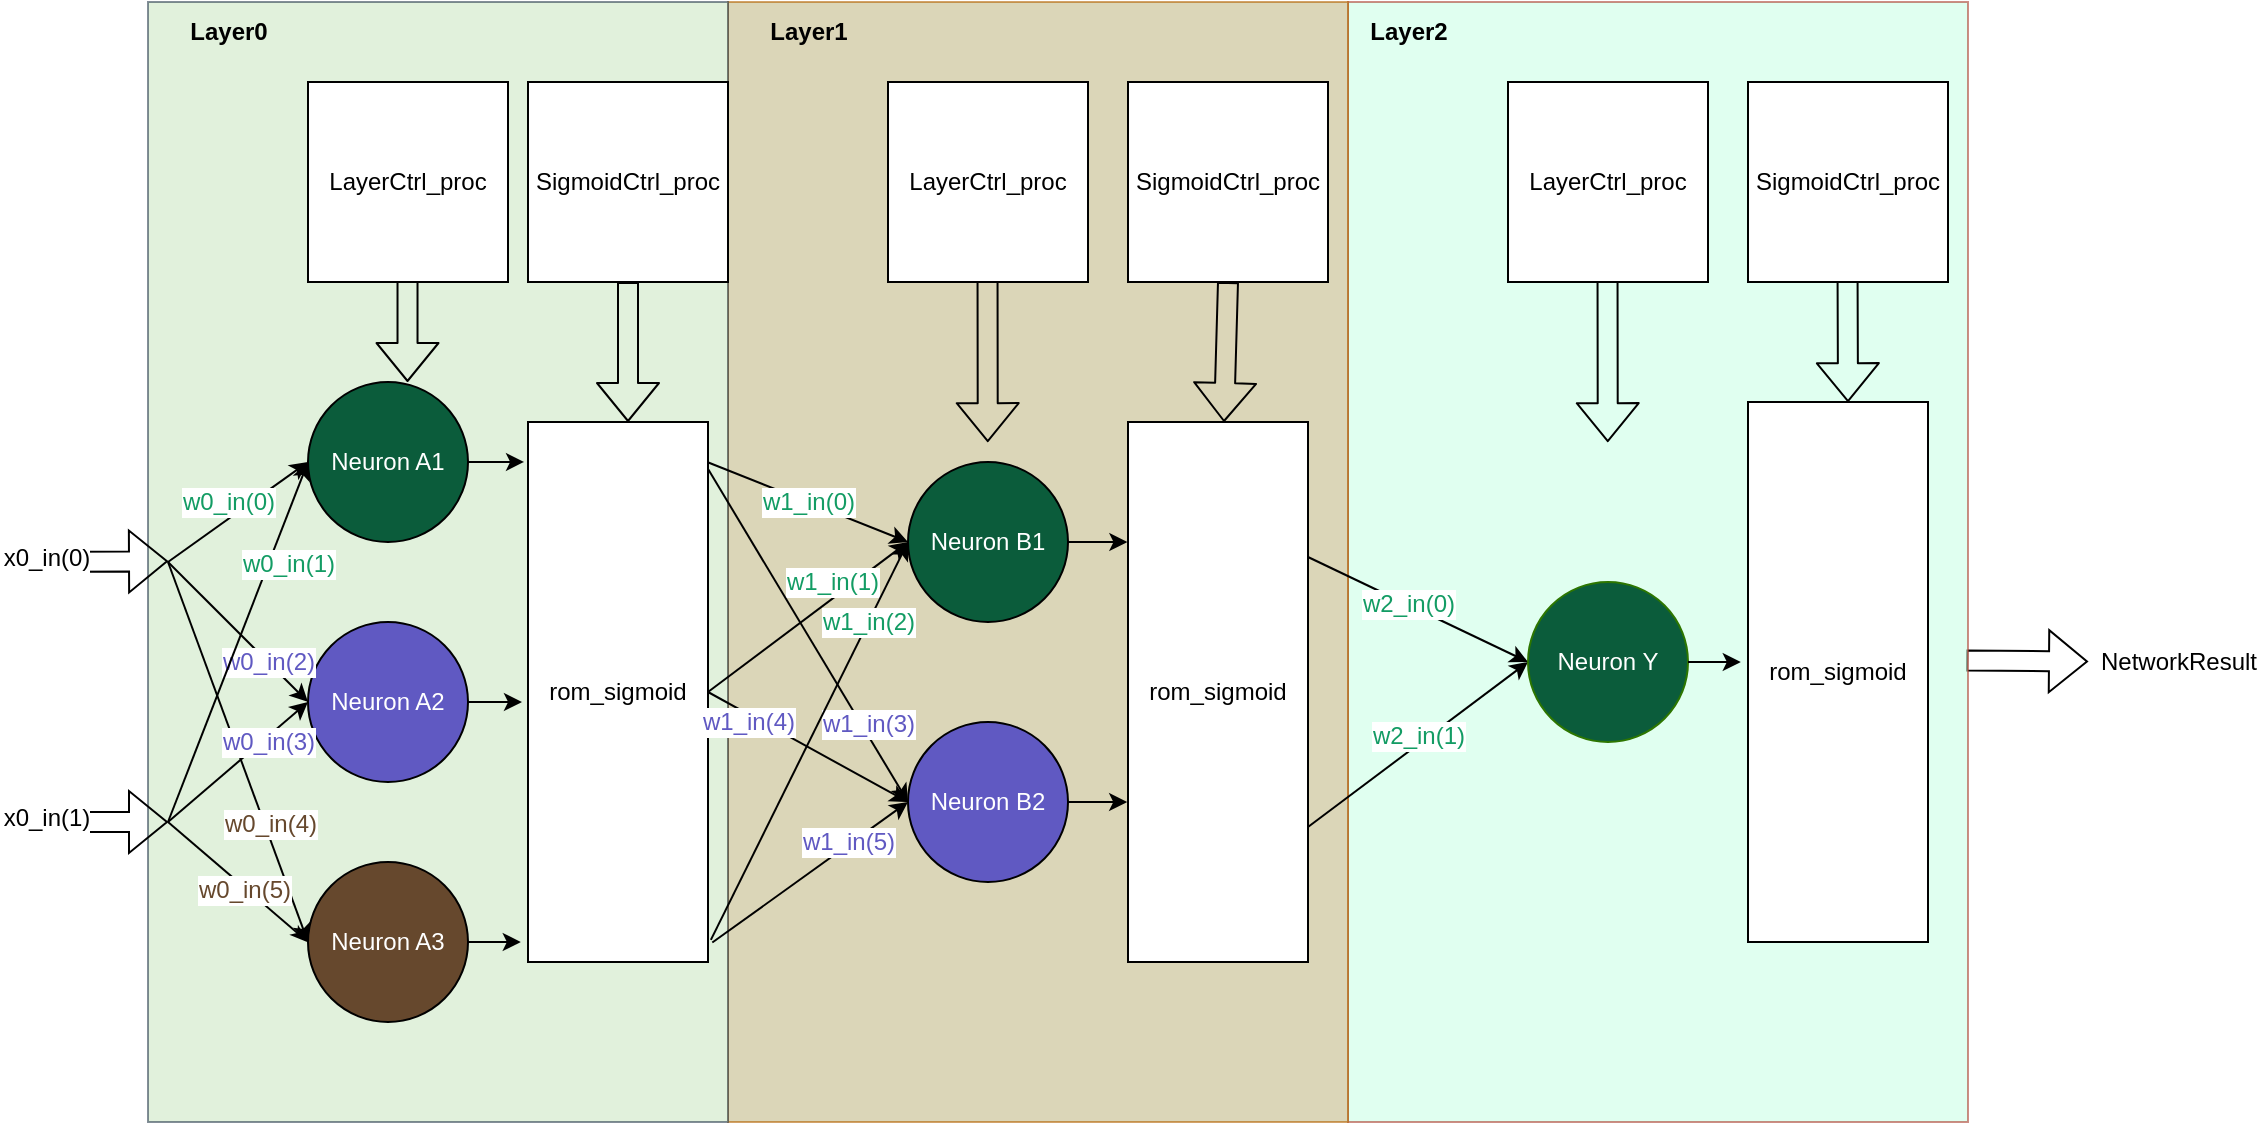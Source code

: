 <mxfile version="22.0.3" type="device" pages="2">
  <diagram id="kVEl0o6V9vzlHMaTCjzf" name="Neural_Network_scheme">
    <mxGraphModel dx="1378" dy="963" grid="1" gridSize="10" guides="1" tooltips="1" connect="1" arrows="1" fold="1" page="1" pageScale="1" pageWidth="1169" pageHeight="827" math="0" shadow="0">
      <root>
        <mxCell id="0" />
        <mxCell id="1" parent="0" />
        <mxCell id="SYQy1KJUXBrkszPhO71--144" value="" style="shape=flexArrow;endArrow=classic;html=1;rounded=0;fontFamily=Helvetica;fontSize=12;fontColor=default;exitX=0.588;exitY=0.003;exitDx=0;exitDy=0;exitPerimeter=0;" parent="1" source="SYQy1KJUXBrkszPhO71--110" edge="1">
          <mxGeometry width="50" height="50" relative="1" as="geometry">
            <mxPoint x="990" y="449.76" as="sourcePoint" />
            <mxPoint x="1070" y="449.76" as="targetPoint" />
          </mxGeometry>
        </mxCell>
        <mxCell id="SYQy1KJUXBrkszPhO71--110" value="" style="rounded=0;whiteSpace=wrap;html=1;direction=south;fillColor=#CCFFE7;strokeColor=#ae4132;opacity=60;" parent="1" vertex="1">
          <mxGeometry x="700" y="120" width="310" height="560" as="geometry" />
        </mxCell>
        <mxCell id="SYQy1KJUXBrkszPhO71--87" value="" style="rounded=0;whiteSpace=wrap;html=1;direction=south;fillColor=#C4BB89;strokeColor=#b46504;opacity=60;" parent="1" vertex="1">
          <mxGeometry x="390" y="120" width="310" height="560" as="geometry" />
        </mxCell>
        <mxCell id="SYQy1KJUXBrkszPhO71--120" value="" style="shape=flexArrow;endArrow=classic;html=1;fontSize=12;exitX=0.5;exitY=1;exitDx=0;exitDy=0;" parent="1" edge="1">
          <mxGeometry width="50" height="50" relative="1" as="geometry">
            <mxPoint x="949.76" y="250" as="sourcePoint" />
            <mxPoint x="950" y="320.08" as="targetPoint" />
          </mxGeometry>
        </mxCell>
        <mxCell id="55" value="" style="rounded=0;whiteSpace=wrap;html=1;direction=south;fillColor=#CDE8C5;fontColor=#ffffff;strokeColor=#314354;opacity=60;" parent="1" vertex="1">
          <mxGeometry x="100" y="120" width="290" height="560" as="geometry" />
        </mxCell>
        <mxCell id="2" value="Neuron A1" style="ellipse;whiteSpace=wrap;html=1;aspect=fixed;fillColor=#0B5C3B;fontColor=#ffffff;strokeColor=#000000;" parent="1" vertex="1">
          <mxGeometry x="180" y="310" width="80" height="80" as="geometry" />
        </mxCell>
        <mxCell id="3" value="Neuron A2" style="ellipse;whiteSpace=wrap;html=1;aspect=fixed;fillColor=#6059C2;fontColor=#ffffff;strokeColor=#000000;" parent="1" vertex="1">
          <mxGeometry x="180" y="430" width="80" height="80" as="geometry" />
        </mxCell>
        <mxCell id="4" value="Neuron A3" style="ellipse;whiteSpace=wrap;html=1;aspect=fixed;fillColor=#66482D;fontColor=#ffffff;strokeColor=#000000;" parent="1" vertex="1">
          <mxGeometry x="180" y="550" width="80" height="80" as="geometry" />
        </mxCell>
        <mxCell id="10" value="" style="endArrow=classic;html=1;exitX=1;exitY=0.5;exitDx=0;exitDy=0;endFill=1;" parent="1" edge="1">
          <mxGeometry width="50" height="50" relative="1" as="geometry">
            <mxPoint x="110" y="400.0" as="sourcePoint" />
            <mxPoint x="180" y="350" as="targetPoint" />
          </mxGeometry>
        </mxCell>
        <mxCell id="27" value="&lt;font color=&quot;#139c64&quot;&gt;w0_in(0)&lt;/font&gt;" style="edgeLabel;html=1;align=center;verticalAlign=middle;resizable=0;points=[];fontSize=12;" parent="10" vertex="1" connectable="0">
          <mxGeometry x="-0.401" relative="1" as="geometry">
            <mxPoint x="9" y="-15" as="offset" />
          </mxGeometry>
        </mxCell>
        <mxCell id="11" value="" style="endArrow=classic;html=1;entryX=0;entryY=0.5;entryDx=0;entryDy=0;endFill=1;" parent="1" target="3" edge="1">
          <mxGeometry width="50" height="50" relative="1" as="geometry">
            <mxPoint x="110" y="400" as="sourcePoint" />
            <mxPoint x="190" y="360" as="targetPoint" />
          </mxGeometry>
        </mxCell>
        <mxCell id="29" value="&lt;font color=&quot;#6059c2&quot;&gt;w0_in(2)&lt;/font&gt;" style="edgeLabel;html=1;align=center;verticalAlign=middle;resizable=0;points=[];fontSize=12;" parent="11" vertex="1" connectable="0">
          <mxGeometry x="0.23" relative="1" as="geometry">
            <mxPoint x="7" y="7" as="offset" />
          </mxGeometry>
        </mxCell>
        <mxCell id="12" value="" style="endArrow=classic;html=1;entryX=0;entryY=0.5;entryDx=0;entryDy=0;exitX=1;exitY=0.5;exitDx=0;exitDy=0;endFill=1;" parent="1" target="4" edge="1">
          <mxGeometry width="50" height="50" relative="1" as="geometry">
            <mxPoint x="110" y="400.0" as="sourcePoint" />
            <mxPoint x="180" y="500" as="targetPoint" />
          </mxGeometry>
        </mxCell>
        <mxCell id="31" value="&lt;font color=&quot;#66482d&quot;&gt;w0_in(4)&lt;/font&gt;" style="edgeLabel;html=1;align=center;verticalAlign=middle;resizable=0;points=[];fontSize=12;" parent="12" vertex="1" connectable="0">
          <mxGeometry x="-0.127" y="2" relative="1" as="geometry">
            <mxPoint x="18" y="48" as="offset" />
          </mxGeometry>
        </mxCell>
        <mxCell id="13" value="" style="endArrow=classicThin;html=1;endFill=1;entryX=0;entryY=0.5;entryDx=0;entryDy=0;" parent="1" target="4" edge="1">
          <mxGeometry width="50" height="50" relative="1" as="geometry">
            <mxPoint x="110" y="530" as="sourcePoint" />
            <mxPoint x="100" y="590" as="targetPoint" />
          </mxGeometry>
        </mxCell>
        <mxCell id="32" value="&lt;font color=&quot;#66482d&quot;&gt;w0_in(5)&lt;/font&gt;" style="edgeLabel;html=1;align=center;verticalAlign=middle;resizable=0;points=[];fontSize=12;" parent="13" vertex="1" connectable="0">
          <mxGeometry x="0.078" y="1" relative="1" as="geometry">
            <mxPoint y="2" as="offset" />
          </mxGeometry>
        </mxCell>
        <mxCell id="14" value="" style="endArrow=classic;html=1;entryX=0;entryY=0.5;entryDx=0;entryDy=0;endFill=1;" parent="1" target="3" edge="1">
          <mxGeometry width="50" height="50" relative="1" as="geometry">
            <mxPoint x="110" y="530" as="sourcePoint" />
            <mxPoint x="110" y="530" as="targetPoint" />
          </mxGeometry>
        </mxCell>
        <mxCell id="30" value="&lt;font color=&quot;#6059c2&quot;&gt;w0_in(3)&lt;/font&gt;" style="edgeLabel;html=1;align=center;verticalAlign=middle;resizable=0;points=[];fontSize=12;" parent="14" vertex="1" connectable="0">
          <mxGeometry x="0.299" y="-1" relative="1" as="geometry">
            <mxPoint x="4" y="-2" as="offset" />
          </mxGeometry>
        </mxCell>
        <mxCell id="15" value="" style="endArrow=classic;html=1;entryX=0;entryY=0.5;entryDx=0;entryDy=0;endFill=1;exitX=1;exitY=0.5;exitDx=0;exitDy=0;" parent="1" target="2" edge="1">
          <mxGeometry width="50" height="50" relative="1" as="geometry">
            <mxPoint x="110" y="530" as="sourcePoint" />
            <mxPoint x="110" y="538" as="targetPoint" />
          </mxGeometry>
        </mxCell>
        <mxCell id="28" value="&lt;font color=&quot;#139c64&quot;&gt;w0_in(1)&lt;/font&gt;" style="edgeLabel;html=1;align=center;verticalAlign=middle;resizable=0;points=[];fontSize=12;" parent="15" vertex="1" connectable="0">
          <mxGeometry x="-0.296" y="1" relative="1" as="geometry">
            <mxPoint x="36" y="-66" as="offset" />
          </mxGeometry>
        </mxCell>
        <mxCell id="57" value="" style="shape=flexArrow;endArrow=classic;html=1;fontSize=12;exitX=0.5;exitY=1;exitDx=0;exitDy=0;" parent="1" edge="1">
          <mxGeometry width="50" height="50" relative="1" as="geometry">
            <mxPoint x="229.76" y="250" as="sourcePoint" />
            <mxPoint x="229.76" y="310" as="targetPoint" />
          </mxGeometry>
        </mxCell>
        <mxCell id="58" value="&lt;font color=&quot;#000000&quot;&gt;Layer0&lt;/font&gt;" style="text;html=1;align=center;verticalAlign=middle;resizable=0;points=[];autosize=1;strokeColor=none;fillColor=none;fontStyle=1" parent="1" vertex="1">
          <mxGeometry x="110" y="120" width="60" height="30" as="geometry" />
        </mxCell>
        <mxCell id="SYQy1KJUXBrkszPhO71--103" style="rounded=0;orthogonalLoop=1;jettySize=auto;html=1;exitX=0.075;exitY=-0.002;exitDx=0;exitDy=0;entryX=0;entryY=0.5;entryDx=0;entryDy=0;exitPerimeter=0;" parent="1" source="SYQy1KJUXBrkszPhO71--67" target="SYQy1KJUXBrkszPhO71--88" edge="1">
          <mxGeometry relative="1" as="geometry" />
        </mxCell>
        <mxCell id="SYQy1KJUXBrkszPhO71--127" value="&lt;font color=&quot;#139c64&quot;&gt;w1_in(0)&lt;/font&gt;" style="edgeLabel;html=1;align=center;verticalAlign=middle;resizable=0;points=[];fontSize=12;fontFamily=Helvetica;fontColor=default;" parent="SYQy1KJUXBrkszPhO71--103" vertex="1" connectable="0">
          <mxGeometry x="-0.016" relative="1" as="geometry">
            <mxPoint as="offset" />
          </mxGeometry>
        </mxCell>
        <mxCell id="SYQy1KJUXBrkszPhO71--106" style="rounded=0;orthogonalLoop=1;jettySize=auto;html=1;exitX=0.5;exitY=0;exitDx=0;exitDy=0;" parent="1" source="SYQy1KJUXBrkszPhO71--67" edge="1">
          <mxGeometry relative="1" as="geometry">
            <mxPoint x="480" y="390" as="targetPoint" />
          </mxGeometry>
        </mxCell>
        <mxCell id="SYQy1KJUXBrkszPhO71--131" value="&lt;font color=&quot;#139c64&quot;&gt;w1_in(1)&lt;/font&gt;" style="edgeLabel;html=1;align=center;verticalAlign=middle;resizable=0;points=[];fontSize=12;fontFamily=Helvetica;fontColor=default;" parent="SYQy1KJUXBrkszPhO71--106" vertex="1" connectable="0">
          <mxGeometry x="0.258" y="1" relative="1" as="geometry">
            <mxPoint y="-7" as="offset" />
          </mxGeometry>
        </mxCell>
        <mxCell id="SYQy1KJUXBrkszPhO71--107" style="rounded=0;orthogonalLoop=1;jettySize=auto;html=1;exitX=0.5;exitY=0;exitDx=0;exitDy=0;entryX=0;entryY=0.5;entryDx=0;entryDy=0;" parent="1" source="SYQy1KJUXBrkszPhO71--67" target="SYQy1KJUXBrkszPhO71--90" edge="1">
          <mxGeometry relative="1" as="geometry" />
        </mxCell>
        <mxCell id="SYQy1KJUXBrkszPhO71--67" value="rom_sigmoid" style="rounded=0;whiteSpace=wrap;html=1;direction=south;" parent="1" vertex="1">
          <mxGeometry x="290" y="330" width="90" height="270" as="geometry" />
        </mxCell>
        <mxCell id="SYQy1KJUXBrkszPhO71--72" style="edgeStyle=orthogonalEdgeStyle;rounded=0;orthogonalLoop=1;jettySize=auto;html=1;exitX=1;exitY=0.5;exitDx=0;exitDy=0;entryX=0.074;entryY=1.022;entryDx=0;entryDy=0;entryPerimeter=0;" parent="1" source="2" target="SYQy1KJUXBrkszPhO71--67" edge="1">
          <mxGeometry relative="1" as="geometry" />
        </mxCell>
        <mxCell id="SYQy1KJUXBrkszPhO71--78" style="edgeStyle=orthogonalEdgeStyle;rounded=0;orthogonalLoop=1;jettySize=auto;html=1;exitX=1;exitY=0.5;exitDx=0;exitDy=0;entryX=0.517;entryY=1.033;entryDx=0;entryDy=0;entryPerimeter=0;" parent="1" source="3" target="SYQy1KJUXBrkszPhO71--67" edge="1">
          <mxGeometry relative="1" as="geometry" />
        </mxCell>
        <mxCell id="SYQy1KJUXBrkszPhO71--80" style="edgeStyle=orthogonalEdgeStyle;rounded=0;orthogonalLoop=1;jettySize=auto;html=1;exitX=1;exitY=0.5;exitDx=0;exitDy=0;entryX=0.964;entryY=1.04;entryDx=0;entryDy=0;entryPerimeter=0;" parent="1" source="4" target="SYQy1KJUXBrkszPhO71--67" edge="1">
          <mxGeometry relative="1" as="geometry" />
        </mxCell>
        <mxCell id="SYQy1KJUXBrkszPhO71--82" value="SigmoidCtrl_proc" style="whiteSpace=wrap;html=1;aspect=fixed;fontSize=12;" parent="1" vertex="1">
          <mxGeometry x="290" y="160" width="100" height="100" as="geometry" />
        </mxCell>
        <mxCell id="SYQy1KJUXBrkszPhO71--83" value="" style="shape=flexArrow;endArrow=classic;html=1;fontSize=12;exitX=0.5;exitY=1;exitDx=0;exitDy=0;" parent="1" source="SYQy1KJUXBrkszPhO71--82" edge="1">
          <mxGeometry width="50" height="50" relative="1" as="geometry">
            <mxPoint x="340" y="290.0" as="sourcePoint" />
            <mxPoint x="340" y="330" as="targetPoint" />
          </mxGeometry>
        </mxCell>
        <mxCell id="SYQy1KJUXBrkszPhO71--86" value="LayerCtrl_proc" style="whiteSpace=wrap;html=1;aspect=fixed;fontSize=12;" parent="1" vertex="1">
          <mxGeometry x="180" y="160" width="100" height="100" as="geometry" />
        </mxCell>
        <mxCell id="SYQy1KJUXBrkszPhO71--88" value="Neuron B1" style="ellipse;whiteSpace=wrap;html=1;aspect=fixed;fillColor=#0B5C3B;fontColor=#ffffff;strokeColor=#000000;" parent="1" vertex="1">
          <mxGeometry x="480" y="350" width="80" height="80" as="geometry" />
        </mxCell>
        <mxCell id="SYQy1KJUXBrkszPhO71--90" value="Neuron B2" style="ellipse;whiteSpace=wrap;html=1;aspect=fixed;fillColor=#6059C2;fontColor=#ffffff;strokeColor=#000000;" parent="1" vertex="1">
          <mxGeometry x="480" y="480" width="80" height="80" as="geometry" />
        </mxCell>
        <mxCell id="SYQy1KJUXBrkszPhO71--91" value="" style="shape=flexArrow;endArrow=classic;html=1;fontSize=12;exitX=0.5;exitY=1;exitDx=0;exitDy=0;entryX=0.393;entryY=0.581;entryDx=0;entryDy=0;entryPerimeter=0;" parent="1" edge="1">
          <mxGeometry width="50" height="50" relative="1" as="geometry">
            <mxPoint x="519.76" y="250" as="sourcePoint" />
            <mxPoint x="519.89" y="340.08" as="targetPoint" />
          </mxGeometry>
        </mxCell>
        <mxCell id="SYQy1KJUXBrkszPhO71--92" value="&lt;font color=&quot;#000000&quot;&gt;&lt;b&gt;Layer1&lt;/b&gt;&lt;/font&gt;" style="text;html=1;align=center;verticalAlign=middle;resizable=0;points=[];autosize=1;strokeColor=none;fillColor=none;" parent="1" vertex="1">
          <mxGeometry x="400" y="120" width="60" height="30" as="geometry" />
        </mxCell>
        <mxCell id="SYQy1KJUXBrkszPhO71--121" style="rounded=0;orthogonalLoop=1;jettySize=auto;html=1;exitX=0.25;exitY=0;exitDx=0;exitDy=0;entryX=0;entryY=0.5;entryDx=0;entryDy=0;" parent="1" source="SYQy1KJUXBrkszPhO71--93" target="SYQy1KJUXBrkszPhO71--112" edge="1">
          <mxGeometry relative="1" as="geometry" />
        </mxCell>
        <mxCell id="SYQy1KJUXBrkszPhO71--136" value="&lt;font color=&quot;#139c64&quot;&gt;w2_in(0)&lt;/font&gt;" style="edgeLabel;html=1;align=center;verticalAlign=middle;resizable=0;points=[];fontSize=12;fontFamily=Helvetica;fontColor=default;" parent="SYQy1KJUXBrkszPhO71--121" vertex="1" connectable="0">
          <mxGeometry x="-0.099" y="1" relative="1" as="geometry">
            <mxPoint as="offset" />
          </mxGeometry>
        </mxCell>
        <mxCell id="SYQy1KJUXBrkszPhO71--122" style="rounded=0;orthogonalLoop=1;jettySize=auto;html=1;exitX=0.75;exitY=0;exitDx=0;exitDy=0;entryX=0;entryY=0.5;entryDx=0;entryDy=0;" parent="1" source="SYQy1KJUXBrkszPhO71--93" target="SYQy1KJUXBrkszPhO71--112" edge="1">
          <mxGeometry relative="1" as="geometry" />
        </mxCell>
        <mxCell id="SYQy1KJUXBrkszPhO71--93" value="rom_sigmoid" style="rounded=0;whiteSpace=wrap;html=1;direction=south;" parent="1" vertex="1">
          <mxGeometry x="590" y="330" width="90" height="270" as="geometry" />
        </mxCell>
        <mxCell id="SYQy1KJUXBrkszPhO71--94" style="edgeStyle=orthogonalEdgeStyle;rounded=0;orthogonalLoop=1;jettySize=auto;html=1;exitX=1;exitY=0.5;exitDx=0;exitDy=0;entryX=0.222;entryY=1.003;entryDx=0;entryDy=0;entryPerimeter=0;" parent="1" source="SYQy1KJUXBrkszPhO71--88" target="SYQy1KJUXBrkszPhO71--93" edge="1">
          <mxGeometry relative="1" as="geometry">
            <mxPoint x="588.02" y="389.98" as="targetPoint" />
          </mxGeometry>
        </mxCell>
        <mxCell id="SYQy1KJUXBrkszPhO71--96" style="edgeStyle=orthogonalEdgeStyle;rounded=0;orthogonalLoop=1;jettySize=auto;html=1;exitX=1;exitY=0.5;exitDx=0;exitDy=0;entryX=0.706;entryY=1.004;entryDx=0;entryDy=0;entryPerimeter=0;" parent="1" source="SYQy1KJUXBrkszPhO71--90" target="SYQy1KJUXBrkszPhO71--93" edge="1">
          <mxGeometry relative="1" as="geometry">
            <mxPoint x="586.4" y="520.28" as="targetPoint" />
          </mxGeometry>
        </mxCell>
        <mxCell id="SYQy1KJUXBrkszPhO71--97" value="SigmoidCtrl_proc" style="whiteSpace=wrap;html=1;aspect=fixed;fontSize=12;" parent="1" vertex="1">
          <mxGeometry x="590" y="160" width="100" height="100" as="geometry" />
        </mxCell>
        <mxCell id="SYQy1KJUXBrkszPhO71--98" value="" style="shape=flexArrow;endArrow=classic;html=1;fontSize=12;exitX=0.5;exitY=1;exitDx=0;exitDy=0;entryX=0.375;entryY=0.2;entryDx=0;entryDy=0;entryPerimeter=0;" parent="1" source="SYQy1KJUXBrkszPhO71--97" target="SYQy1KJUXBrkszPhO71--87" edge="1">
          <mxGeometry width="50" height="50" relative="1" as="geometry">
            <mxPoint x="629.5" y="240" as="sourcePoint" />
            <mxPoint x="609.96" y="319.92" as="targetPoint" />
          </mxGeometry>
        </mxCell>
        <mxCell id="SYQy1KJUXBrkszPhO71--99" value="LayerCtrl_proc" style="whiteSpace=wrap;html=1;aspect=fixed;fontSize=12;" parent="1" vertex="1">
          <mxGeometry x="470" y="160" width="100" height="100" as="geometry" />
        </mxCell>
        <mxCell id="SYQy1KJUXBrkszPhO71--104" style="rounded=0;orthogonalLoop=1;jettySize=auto;html=1;exitX=0.088;exitY=-0.002;exitDx=0;exitDy=0;entryX=0;entryY=0.5;entryDx=0;entryDy=0;exitPerimeter=0;" parent="1" source="SYQy1KJUXBrkszPhO71--67" target="SYQy1KJUXBrkszPhO71--90" edge="1">
          <mxGeometry relative="1" as="geometry">
            <mxPoint x="390" y="360" as="sourcePoint" />
            <mxPoint x="500" y="400" as="targetPoint" />
          </mxGeometry>
        </mxCell>
        <mxCell id="SYQy1KJUXBrkszPhO71--133" value="&lt;font color=&quot;#6059c2&quot;&gt;w1_in(3)&lt;/font&gt;" style="edgeLabel;html=1;align=center;verticalAlign=middle;resizable=0;points=[];fontSize=12;fontFamily=Helvetica;fontColor=default;" parent="SYQy1KJUXBrkszPhO71--104" vertex="1" connectable="0">
          <mxGeometry x="0.482" y="-1" relative="1" as="geometry">
            <mxPoint x="7" y="3" as="offset" />
          </mxGeometry>
        </mxCell>
        <mxCell id="SYQy1KJUXBrkszPhO71--108" style="rounded=0;orthogonalLoop=1;jettySize=auto;html=1;exitX=0.959;exitY=-0.016;exitDx=0;exitDy=0;entryX=0;entryY=0.5;entryDx=0;entryDy=0;exitPerimeter=0;" parent="1" source="SYQy1KJUXBrkszPhO71--67" target="SYQy1KJUXBrkszPhO71--88" edge="1">
          <mxGeometry relative="1" as="geometry">
            <mxPoint x="390" y="475" as="sourcePoint" />
            <mxPoint x="490" y="530" as="targetPoint" />
          </mxGeometry>
        </mxCell>
        <mxCell id="SYQy1KJUXBrkszPhO71--132" value="&lt;font color=&quot;#139c64&quot;&gt;w1_in(2)&lt;/font&gt;" style="edgeLabel;html=1;align=center;verticalAlign=middle;resizable=0;points=[];fontSize=12;fontFamily=Helvetica;fontColor=default;" parent="SYQy1KJUXBrkszPhO71--108" vertex="1" connectable="0">
          <mxGeometry x="0.429" relative="1" as="geometry">
            <mxPoint x="8" y="-17" as="offset" />
          </mxGeometry>
        </mxCell>
        <mxCell id="SYQy1KJUXBrkszPhO71--109" style="rounded=0;orthogonalLoop=1;jettySize=auto;html=1;exitX=0.964;exitY=-0.024;exitDx=0;exitDy=0;entryX=0;entryY=0.5;entryDx=0;entryDy=0;exitPerimeter=0;" parent="1" source="SYQy1KJUXBrkszPhO71--67" target="SYQy1KJUXBrkszPhO71--90" edge="1">
          <mxGeometry relative="1" as="geometry">
            <mxPoint x="391" y="599" as="sourcePoint" />
            <mxPoint x="490" y="400" as="targetPoint" />
          </mxGeometry>
        </mxCell>
        <mxCell id="SYQy1KJUXBrkszPhO71--112" value="Neuron Y" style="ellipse;whiteSpace=wrap;html=1;aspect=fixed;fillColor=#0B5C3B;fontColor=#ffffff;strokeColor=#2D7600;" parent="1" vertex="1">
          <mxGeometry x="790" y="410" width="80" height="80" as="geometry" />
        </mxCell>
        <mxCell id="SYQy1KJUXBrkszPhO71--113" value="" style="shape=flexArrow;endArrow=classic;html=1;fontSize=12;exitX=0.5;exitY=1;exitDx=0;exitDy=0;entryX=0.393;entryY=0.581;entryDx=0;entryDy=0;entryPerimeter=0;" parent="1" edge="1">
          <mxGeometry width="50" height="50" relative="1" as="geometry">
            <mxPoint x="829.76" y="250" as="sourcePoint" />
            <mxPoint x="829.89" y="340.08" as="targetPoint" />
          </mxGeometry>
        </mxCell>
        <mxCell id="SYQy1KJUXBrkszPhO71--114" value="rom_sigmoid" style="rounded=0;whiteSpace=wrap;html=1;direction=south;" parent="1" vertex="1">
          <mxGeometry x="900" y="320" width="90" height="270" as="geometry" />
        </mxCell>
        <mxCell id="SYQy1KJUXBrkszPhO71--116" style="edgeStyle=orthogonalEdgeStyle;rounded=0;orthogonalLoop=1;jettySize=auto;html=1;exitX=1;exitY=0.5;exitDx=0;exitDy=0;entryX=0.964;entryY=1.04;entryDx=0;entryDy=0;entryPerimeter=0;" parent="1" source="SYQy1KJUXBrkszPhO71--112" edge="1">
          <mxGeometry relative="1" as="geometry">
            <mxPoint x="896.4" y="450.28" as="targetPoint" />
          </mxGeometry>
        </mxCell>
        <mxCell id="SYQy1KJUXBrkszPhO71--117" value="SigmoidCtrl_proc" style="whiteSpace=wrap;html=1;aspect=fixed;fontSize=12;" parent="1" vertex="1">
          <mxGeometry x="900" y="160" width="100" height="100" as="geometry" />
        </mxCell>
        <mxCell id="SYQy1KJUXBrkszPhO71--119" value="LayerCtrl_proc" style="whiteSpace=wrap;html=1;aspect=fixed;fontSize=12;" parent="1" vertex="1">
          <mxGeometry x="780" y="160" width="100" height="100" as="geometry" />
        </mxCell>
        <mxCell id="SYQy1KJUXBrkszPhO71--134" value="&lt;font color=&quot;#6059c2&quot;&gt;w1_in(4)&lt;/font&gt;" style="edgeLabel;html=1;align=center;verticalAlign=middle;resizable=0;points=[];fontSize=12;fontFamily=Helvetica;fontColor=default;" parent="1" vertex="1" connectable="0">
          <mxGeometry x="400.001" y="479.995" as="geometry" />
        </mxCell>
        <mxCell id="SYQy1KJUXBrkszPhO71--135" value="&lt;font color=&quot;#6059c2&quot;&gt;w1_in(5)&lt;/font&gt;" style="edgeLabel;html=1;align=center;verticalAlign=middle;resizable=0;points=[];fontSize=12;fontFamily=Helvetica;fontColor=default;" parent="1" vertex="1" connectable="0">
          <mxGeometry x="450.001" y="539.995" as="geometry" />
        </mxCell>
        <mxCell id="SYQy1KJUXBrkszPhO71--137" value="&lt;font color=&quot;#139c64&quot;&gt;w2_in(1)&lt;/font&gt;" style="edgeLabel;html=1;align=center;verticalAlign=middle;resizable=0;points=[];fontSize=12;fontFamily=Helvetica;fontColor=default;" parent="1" vertex="1" connectable="0">
          <mxGeometry x="739.938" y="489.996" as="geometry">
            <mxPoint x="-5" y="-3" as="offset" />
          </mxGeometry>
        </mxCell>
        <mxCell id="SYQy1KJUXBrkszPhO71--138" value="&lt;font color=&quot;#000000&quot;&gt;Layer2&lt;/font&gt;" style="text;html=1;align=center;verticalAlign=middle;resizable=0;points=[];autosize=1;fontStyle=1" parent="1" vertex="1">
          <mxGeometry x="700" y="120" width="60" height="30" as="geometry" />
        </mxCell>
        <mxCell id="SYQy1KJUXBrkszPhO71--139" value="" style="shape=flexArrow;endArrow=classic;html=1;rounded=0;fontFamily=Helvetica;fontSize=12;fontColor=default;" parent="1" edge="1">
          <mxGeometry width="50" height="50" relative="1" as="geometry">
            <mxPoint x="30" y="400" as="sourcePoint" />
            <mxPoint x="110" y="399.66" as="targetPoint" />
          </mxGeometry>
        </mxCell>
        <mxCell id="SYQy1KJUXBrkszPhO71--140" value="x0_in(0)" style="edgeLabel;html=1;align=center;verticalAlign=middle;resizable=0;points=[];fontSize=12;fontFamily=Helvetica;fontColor=default;" parent="SYQy1KJUXBrkszPhO71--139" vertex="1" connectable="0">
          <mxGeometry x="-0.54" y="2" relative="1" as="geometry">
            <mxPoint as="offset" />
          </mxGeometry>
        </mxCell>
        <mxCell id="SYQy1KJUXBrkszPhO71--141" value="" style="shape=flexArrow;endArrow=classic;html=1;rounded=0;fontFamily=Helvetica;fontSize=12;fontColor=default;" parent="1" edge="1">
          <mxGeometry width="50" height="50" relative="1" as="geometry">
            <mxPoint x="30" y="530" as="sourcePoint" />
            <mxPoint x="110" y="530" as="targetPoint" />
          </mxGeometry>
        </mxCell>
        <mxCell id="SYQy1KJUXBrkszPhO71--142" value="x0_in(1)" style="edgeLabel;html=1;align=center;verticalAlign=middle;resizable=0;points=[];fontSize=12;fontFamily=Helvetica;fontColor=default;" parent="SYQy1KJUXBrkszPhO71--141" vertex="1" connectable="0">
          <mxGeometry x="-0.54" y="2" relative="1" as="geometry">
            <mxPoint as="offset" />
          </mxGeometry>
        </mxCell>
        <mxCell id="SYQy1KJUXBrkszPhO71--146" value="NetworkResult" style="edgeLabel;html=1;align=center;verticalAlign=middle;resizable=0;points=[];fontSize=12;fontFamily=Helvetica;fontColor=default;" parent="1" vertex="1" connectable="0">
          <mxGeometry x="1119.996" y="450" as="geometry">
            <mxPoint x="-5" as="offset" />
          </mxGeometry>
        </mxCell>
      </root>
    </mxGraphModel>
  </diagram>
  <diagram id="NtW9F5Fq1NwJIswvDeC5" name="Neural_network_Testing_scheme">
    <mxGraphModel dx="1378" dy="963" grid="1" gridSize="10" guides="1" tooltips="1" connect="1" arrows="1" fold="1" page="1" pageScale="1" pageWidth="291" pageHeight="413" math="0" shadow="0">
      <root>
        <mxCell id="0" />
        <mxCell id="1" parent="0" />
        <mxCell id="wf-1zj2G5yvE4zeoHmCa-7" style="edgeStyle=orthogonalEdgeStyle;rounded=0;orthogonalLoop=1;jettySize=auto;html=1;exitX=0.25;exitY=1;exitDx=0;exitDy=0;fontFamily=Helvetica;fontSize=12;fontColor=default;entryX=0;entryY=0.75;entryDx=0;entryDy=0;" parent="1" source="wf-1zj2G5yvE4zeoHmCa-2" target="wf-1zj2G5yvE4zeoHmCa-5" edge="1">
          <mxGeometry relative="1" as="geometry" />
        </mxCell>
        <mxCell id="wf-1zj2G5yvE4zeoHmCa-2" value="&lt;font style=&quot;font-size: 14px;&quot;&gt;Control Unit&amp;nbsp;&lt;br&gt;(PC)&lt;/font&gt;" style="whiteSpace=wrap;html=1;aspect=fixed;labelBackgroundColor=default;align=center;verticalAlign=middle;fontFamily=Helvetica;fontSize=12;fontColor=default;fillColor=none;gradientColor=none;strokeWidth=3;" parent="1" vertex="1">
          <mxGeometry x="91.5" y="10" width="109" height="109" as="geometry" />
        </mxCell>
        <mxCell id="wf-1zj2G5yvE4zeoHmCa-8" style="edgeStyle=orthogonalEdgeStyle;rounded=0;orthogonalLoop=1;jettySize=auto;html=1;exitX=1;exitY=0.75;exitDx=0;exitDy=0;entryX=0.319;entryY=0.006;entryDx=0;entryDy=0;fontFamily=Helvetica;fontSize=12;fontColor=default;entryPerimeter=0;" parent="1" source="wf-1zj2G5yvE4zeoHmCa-5" target="wf-1zj2G5yvE4zeoHmCa-6" edge="1">
          <mxGeometry relative="1" as="geometry" />
        </mxCell>
        <mxCell id="g82jCxTADxGG2GlwoEsb-2" style="edgeStyle=orthogonalEdgeStyle;rounded=0;orthogonalLoop=1;jettySize=auto;html=1;exitX=0;exitY=0.25;exitDx=0;exitDy=0;entryX=0.75;entryY=1;entryDx=0;entryDy=0;fontFamily=Helvetica;fontSize=12;fontColor=default;" parent="1" source="wf-1zj2G5yvE4zeoHmCa-5" target="wf-1zj2G5yvE4zeoHmCa-2" edge="1">
          <mxGeometry relative="1" as="geometry" />
        </mxCell>
        <mxCell id="wf-1zj2G5yvE4zeoHmCa-5" value="&lt;font style=&quot;font-size: 14px;&quot;&gt;USB to UART&lt;br&gt;(CP2102)&lt;/font&gt;" style="rounded=1;whiteSpace=wrap;html=1;labelBackgroundColor=default;align=center;verticalAlign=middle;fontFamily=Helvetica;fontSize=12;fontColor=default;fillColor=none;gradientColor=none;direction=south;strokeWidth=3;" parent="1" vertex="1">
          <mxGeometry x="91.5" y="170" width="109" height="80" as="geometry" />
        </mxCell>
        <mxCell id="g82jCxTADxGG2GlwoEsb-1" style="edgeStyle=orthogonalEdgeStyle;rounded=0;orthogonalLoop=1;jettySize=auto;html=1;exitX=0.677;exitY=0.006;exitDx=0;exitDy=0;entryX=1;entryY=0.25;entryDx=0;entryDy=0;fontFamily=Helvetica;fontSize=12;fontColor=default;exitPerimeter=0;" parent="1" source="wf-1zj2G5yvE4zeoHmCa-6" target="wf-1zj2G5yvE4zeoHmCa-5" edge="1">
          <mxGeometry relative="1" as="geometry" />
        </mxCell>
        <mxCell id="wf-1zj2G5yvE4zeoHmCa-6" value="&lt;font style=&quot;font-size: 14px;&quot;&gt;FPGA&lt;br&gt;(TerasIC De0-CV)&lt;/font&gt;" style="whiteSpace=wrap;html=1;aspect=fixed;labelBackgroundColor=default;align=center;verticalAlign=middle;fontFamily=Helvetica;fontSize=12;fontColor=default;fillColor=none;gradientColor=none;strokeWidth=3;" parent="1" vertex="1">
          <mxGeometry x="83.5" y="280" width="122.5" height="122.5" as="geometry" />
        </mxCell>
        <mxCell id="wf-1zj2G5yvE4zeoHmCa-10" value="&lt;font style=&quot;font-size: 11px;&quot;&gt;Network_Controller.vhd&lt;br&gt;&amp;nbsp;(top entity)&lt;/font&gt;" style="text;html=1;align=center;verticalAlign=middle;resizable=0;points=[];autosize=1;strokeColor=none;fillColor=none;fontSize=12;fontFamily=Helvetica;fontColor=default;" parent="1" vertex="1">
          <mxGeometry x="76" y="360" width="140" height="40" as="geometry" />
        </mxCell>
        <mxCell id="wf-1zj2G5yvE4zeoHmCa-11" value="&lt;font style=&quot;font-size: 11px;&quot;&gt;Network_tester.py&lt;/font&gt;" style="text;html=1;align=center;verticalAlign=middle;resizable=0;points=[];autosize=1;strokeColor=none;fillColor=none;fontSize=12;fontFamily=Helvetica;fontColor=default;" parent="1" vertex="1">
          <mxGeometry x="91" y="82" width="110" height="30" as="geometry" />
        </mxCell>
      </root>
    </mxGraphModel>
  </diagram>
</mxfile>
